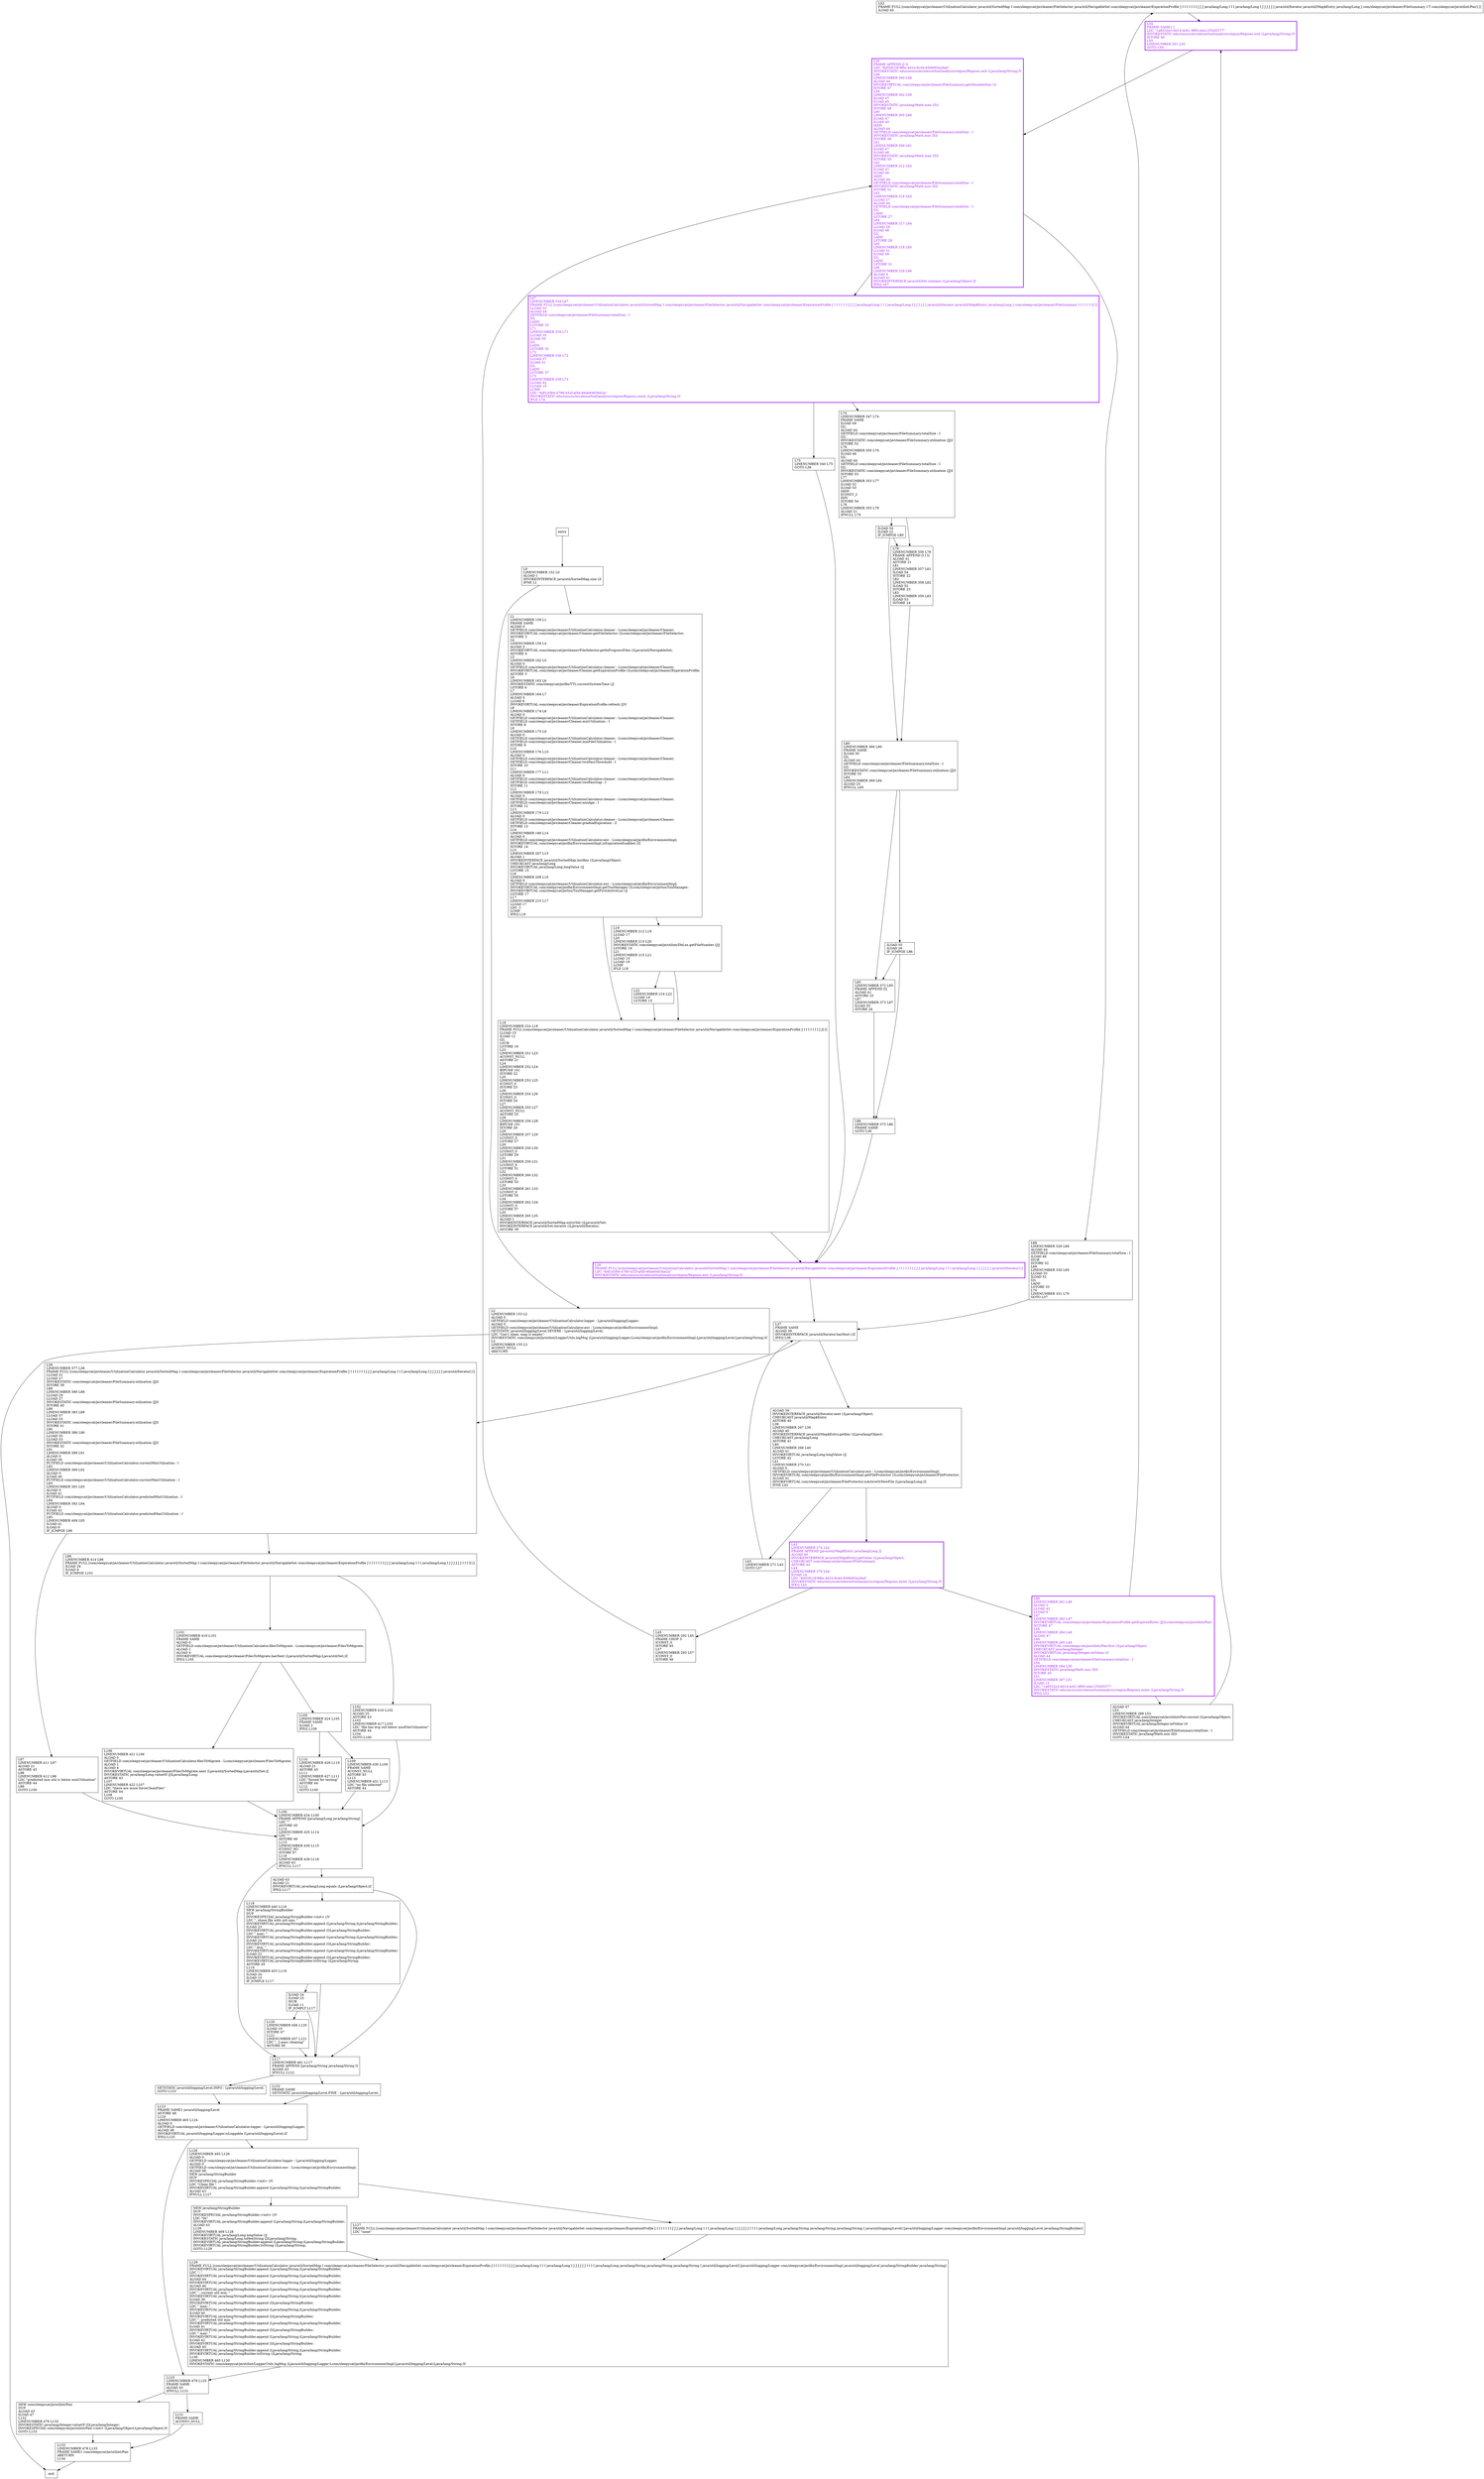 digraph getBestFile {
node [shape=record];
1964117592 [label="L52\lFRAME FULL [com/sleepycat/je/cleaner/UtilizationCalculator java/util/SortedMap I com/sleepycat/je/cleaner/FileSelector java/util/NavigableSet com/sleepycat/je/cleaner/ExpirationProfile J I I I I I I I J J J java/lang/Long I I I java/lang/Long I J J J J J J java/util/Iterator java/util/Map$Entry java/lang/Long J com/sleepycat/je/cleaner/FileSummary I T com/sleepycat/je/utilint/Pair] []\lILOAD 45\l"];
24404443 [label="L123\lFRAME SAME1 java/util/logging/Level\lASTORE 48\lL124\lLINENUMBER 463 L124\lALOAD 0\lGETFIELD com/sleepycat/je/cleaner/UtilizationCalculator.logger : Ljava/util/logging/Logger;\lALOAD 48\lINVOKEVIRTUAL java/util/logging/Logger.isLoggable (Ljava/util/logging/Level;)Z\lIFEQ L125\l"];
1315447704 [label="L125\lLINENUMBER 478 L125\lFRAME SAME\lALOAD 43\lIFNULL L131\l"];
1062254208 [label="L0\lLINENUMBER 152 L0\lALOAD 1\lINVOKEINTERFACE java/util/SortedMap.size ()I\lIFNE L1\l"];
929856893 [label="L100\lLINENUMBER 434 L100\lFRAME APPEND [java/lang/Long java/lang/String]\lLDC \"\"\lASTORE 45\lL114\lLINENUMBER 435 L114\lLDC \"\"\lASTORE 46\lL115\lLINENUMBER 436 L115\lICONST_M1\lISTORE 47\lL116\lLINENUMBER 438 L116\lALOAD 43\lIFNULL L117\l"];
1881218549 [label="L74\lLINENUMBER 347 L74\lFRAME SAME\lILOAD 49\lI2L\lALOAD 44\lGETFIELD com/sleepycat/je/cleaner/FileSummary.totalSize : I\lI2L\lINVOKESTATIC com/sleepycat/je/cleaner/FileSummary.utilization (JJ)I\lISTORE 52\lL76\lLINENUMBER 350 L76\lILOAD 48\lI2L\lALOAD 44\lGETFIELD com/sleepycat/je/cleaner/FileSummary.totalSize : I\lI2L\lINVOKESTATIC com/sleepycat/je/cleaner/FileSummary.utilization (JJ)I\lISTORE 53\lL77\lLINENUMBER 353 L77\lILOAD 52\lILOAD 53\lIADD\lICONST_2\lIDIV\lISTORE 54\lL78\lLINENUMBER 355 L78\lALOAD 21\lIFNULL L79\l"];
2105078741 [label="ALOAD 39\lINVOKEINTERFACE java/util/Iterator.next ()Ljava/lang/Object;\lCHECKCAST java/util/Map$Entry\lASTORE 40\lL39\lLINENUMBER 267 L39\lALOAD 40\lINVOKEINTERFACE java/util/Map$Entry.getKey ()Ljava/lang/Object;\lCHECKCAST java/lang/Long\lASTORE 41\lL40\lLINENUMBER 268 L40\lALOAD 41\lINVOKEVIRTUAL java/lang/Long.longValue ()J\lLSTORE 42\lL41\lLINENUMBER 270 L41\lALOAD 0\lGETFIELD com/sleepycat/je/cleaner/UtilizationCalculator.env : Lcom/sleepycat/je/dbi/EnvironmentImpl;\lINVOKEVIRTUAL com/sleepycat/je/dbi/EnvironmentImpl.getFileProtector ()Lcom/sleepycat/je/cleaner/FileProtector;\lALOAD 41\lINVOKEVIRTUAL com/sleepycat/je/cleaner/FileProtector.isActiveOrNewFile (Ljava/lang/Long;)Z\lIFNE L42\l"];
900073076 [label="L36\lFRAME FULL [com/sleepycat/je/cleaner/UtilizationCalculator java/util/SortedMap I com/sleepycat/je/cleaner/FileSelector java/util/NavigableSet com/sleepycat/je/cleaner/ExpirationProfile J I I I I I I I J J J java/lang/Long I I I java/lang/Long I J J J J J J java/util/Iterator] []\lLDC \"6df1d384-4799-432f-af4b-66de6463be2a\"\lINVOKESTATIC edu/cmu/cs/mvelezce/tool/analysis/region/Regions.exit (Ljava/lang/String;)V\l"];
1199894489 [label="L101\lLINENUMBER 419 L101\lFRAME SAME\lALOAD 0\lGETFIELD com/sleepycat/je/cleaner/UtilizationCalculator.filesToMigrate : Lcom/sleepycat/je/cleaner/FilesToMigrate;\lALOAD 1\lALOAD 4\lINVOKEVIRTUAL com/sleepycat/je/cleaner/FilesToMigrate.hasNext (Ljava/util/SortedMap;Ljava/util/Set;)Z\lIFEQ L105\l"];
8415638 [label="ILOAD 54\lILOAD 22\lIF_ICMPGE L80\l"];
443401609 [label="L68\lLINENUMBER 329 L68\lALOAD 44\lGETFIELD com/sleepycat/je/cleaner/FileSummary.totalSize : I\lILOAD 48\lISUB\lISTORE 52\lL69\lLINENUMBER 330 L69\lLLOAD 33\lILOAD 52\lI2L\lLADD\lLSTORE 33\lL70\lLINENUMBER 331 L70\lGOTO L37\l"];
257650296 [label="L43\lLINENUMBER 271 L43\lGOTO L37\l"];
1530638839 [label="NEW com/sleepycat/je/utilint/Pair\lDUP\lALOAD 43\lILOAD 47\lL132\lLINENUMBER 479 L132\lINVOKESTATIC java/lang/Integer.valueOf (I)Ljava/lang/Integer;\lINVOKESPECIAL com/sleepycat/je/utilint/Pair.\<init\> (Ljava/lang/Object;Ljava/lang/Object;)V\lGOTO L133\l"];
224063653 [label="L1\lLINENUMBER 158 L1\lFRAME SAME\lALOAD 0\lGETFIELD com/sleepycat/je/cleaner/UtilizationCalculator.cleaner : Lcom/sleepycat/je/cleaner/Cleaner;\lINVOKEVIRTUAL com/sleepycat/je/cleaner/Cleaner.getFileSelector ()Lcom/sleepycat/je/cleaner/FileSelector;\lASTORE 3\lL4\lLINENUMBER 159 L4\lALOAD 3\lINVOKEVIRTUAL com/sleepycat/je/cleaner/FileSelector.getInProgressFiles ()Ljava/util/NavigableSet;\lASTORE 4\lL5\lLINENUMBER 162 L5\lALOAD 0\lGETFIELD com/sleepycat/je/cleaner/UtilizationCalculator.cleaner : Lcom/sleepycat/je/cleaner/Cleaner;\lINVOKEVIRTUAL com/sleepycat/je/cleaner/Cleaner.getExpirationProfile ()Lcom/sleepycat/je/cleaner/ExpirationProfile;\lASTORE 5\lL6\lLINENUMBER 163 L6\lINVOKESTATIC com/sleepycat/je/dbi/TTL.currentSystemTime ()J\lLSTORE 6\lL7\lLINENUMBER 164 L7\lALOAD 5\lLLOAD 6\lINVOKEVIRTUAL com/sleepycat/je/cleaner/ExpirationProfile.refresh (J)V\lL8\lLINENUMBER 174 L8\lALOAD 0\lGETFIELD com/sleepycat/je/cleaner/UtilizationCalculator.cleaner : Lcom/sleepycat/je/cleaner/Cleaner;\lGETFIELD com/sleepycat/je/cleaner/Cleaner.minUtilization : I\lISTORE 8\lL9\lLINENUMBER 175 L9\lALOAD 0\lGETFIELD com/sleepycat/je/cleaner/UtilizationCalculator.cleaner : Lcom/sleepycat/je/cleaner/Cleaner;\lGETFIELD com/sleepycat/je/cleaner/Cleaner.minFileUtilization : I\lISTORE 9\lL10\lLINENUMBER 176 L10\lALOAD 0\lGETFIELD com/sleepycat/je/cleaner/UtilizationCalculator.cleaner : Lcom/sleepycat/je/cleaner/Cleaner;\lGETFIELD com/sleepycat/je/cleaner/Cleaner.twoPassThreshold : I\lISTORE 10\lL11\lLINENUMBER 177 L11\lALOAD 0\lGETFIELD com/sleepycat/je/cleaner/UtilizationCalculator.cleaner : Lcom/sleepycat/je/cleaner/Cleaner;\lGETFIELD com/sleepycat/je/cleaner/Cleaner.twoPassGap : I\lISTORE 11\lL12\lLINENUMBER 178 L12\lALOAD 0\lGETFIELD com/sleepycat/je/cleaner/UtilizationCalculator.cleaner : Lcom/sleepycat/je/cleaner/Cleaner;\lGETFIELD com/sleepycat/je/cleaner/Cleaner.minAge : I\lISTORE 12\lL13\lLINENUMBER 179 L13\lALOAD 0\lGETFIELD com/sleepycat/je/cleaner/UtilizationCalculator.cleaner : Lcom/sleepycat/je/cleaner/Cleaner;\lGETFIELD com/sleepycat/je/cleaner/Cleaner.gradualExpiration : Z\lISTORE 13\lL14\lLINENUMBER 180 L14\lALOAD 0\lGETFIELD com/sleepycat/je/cleaner/UtilizationCalculator.env : Lcom/sleepycat/je/dbi/EnvironmentImpl;\lINVOKEVIRTUAL com/sleepycat/je/dbi/EnvironmentImpl.isExpirationEnabled ()Z\lISTORE 14\lL15\lLINENUMBER 207 L15\lALOAD 1\lINVOKEINTERFACE java/util/SortedMap.lastKey ()Ljava/lang/Object;\lCHECKCAST java/lang/Long\lINVOKEVIRTUAL java/lang/Long.longValue ()J\lLSTORE 15\lL16\lLINENUMBER 208 L16\lALOAD 0\lGETFIELD com/sleepycat/je/cleaner/UtilizationCalculator.env : Lcom/sleepycat/je/dbi/EnvironmentImpl;\lINVOKEVIRTUAL com/sleepycat/je/dbi/EnvironmentImpl.getTxnManager ()Lcom/sleepycat/je/txn/TxnManager;\lINVOKEVIRTUAL com/sleepycat/je/txn/TxnManager.getFirstActiveLsn ()J\lLSTORE 17\lL17\lLINENUMBER 210 L17\lLLOAD 17\lLDC -1\lLCMP\lIFEQ L18\l"];
1364058917 [label="ILOAD 24\lILOAD 23\lISUB\lILOAD 11\lIF_ICMPLT L117\l"];
1674899618 [label="L37\lFRAME SAME\lALOAD 39\lINVOKEINTERFACE java/util/Iterator.hasNext ()Z\lIFEQ L38\l"];
172711139 [label="L38\lLINENUMBER 377 L38\lFRAME FULL [com/sleepycat/je/cleaner/UtilizationCalculator java/util/SortedMap I com/sleepycat/je/cleaner/FileSelector java/util/NavigableSet com/sleepycat/je/cleaner/ExpirationProfile J I I I I I I I J J J java/lang/Long I I I java/lang/Long I J J J J J J java/util/Iterator] []\lLLOAD 31\lLLOAD 27\lINVOKESTATIC com/sleepycat/je/cleaner/FileSummary.utilization (JJ)I\lISTORE 39\lL88\lLINENUMBER 380 L88\lLLOAD 29\lLLOAD 27\lINVOKESTATIC com/sleepycat/je/cleaner/FileSummary.utilization (JJ)I\lISTORE 40\lL89\lLINENUMBER 383 L89\lLLOAD 37\lLLOAD 33\lINVOKESTATIC com/sleepycat/je/cleaner/FileSummary.utilization (JJ)I\lISTORE 41\lL90\lLINENUMBER 386 L90\lLLOAD 35\lLLOAD 33\lINVOKESTATIC com/sleepycat/je/cleaner/FileSummary.utilization (JJ)I\lISTORE 42\lL91\lLINENUMBER 389 L91\lALOAD 0\lILOAD 39\lPUTFIELD com/sleepycat/je/cleaner/UtilizationCalculator.currentMinUtilization : I\lL92\lLINENUMBER 390 L92\lALOAD 0\lILOAD 40\lPUTFIELD com/sleepycat/je/cleaner/UtilizationCalculator.currentMaxUtilization : I\lL93\lLINENUMBER 391 L93\lALOAD 0\lILOAD 41\lPUTFIELD com/sleepycat/je/cleaner/UtilizationCalculator.predictedMinUtilization : I\lL94\lLINENUMBER 392 L94\lALOAD 0\lILOAD 42\lPUTFIELD com/sleepycat/je/cleaner/UtilizationCalculator.predictedMaxUtilization : I\lL95\lLINENUMBER 409 L95\lILOAD 41\lILOAD 8\lIF_ICMPGE L96\l"];
1675603360 [label="L19\lLINENUMBER 212 L19\lLLOAD 17\lL20\lLINENUMBER 213 L20\lINVOKESTATIC com/sleepycat/je/utilint/DbLsn.getFileNumber (J)J\lLSTORE 19\lL21\lLINENUMBER 215 L21\lLLOAD 15\lLLOAD 19\lLCMP\lIFLE L18\l"];
1069163325 [label="L102\lLINENUMBER 416 L102\lALOAD 25\lASTORE 43\lL103\lLINENUMBER 417 L103\lLDC \"file has avg util below minFileUtilization\"\lASTORE 44\lL104\lGOTO L100\l"];
708214419 [label="L54\lFRAME SAME1 I\lLDC \"1a8532e3-dd14-4c61-9f65-e4a125545377\"\lINVOKESTATIC edu/cmu/cs/mvelezce/tool/analysis/region/Regions.exit (Ljava/lang/String;)V\lISTORE 46\lL55\lLINENUMBER 291 L55\lGOTO L56\l"];
629016615 [label="ILOAD 55\lILOAD 26\lIF_ICMPGE L86\l"];
954723689 [label="L79\lLINENUMBER 356 L79\lFRAME APPEND [I I I]\lALOAD 41\lASTORE 21\lL81\lLINENUMBER 357 L81\lILOAD 54\lISTORE 22\lL82\lLINENUMBER 358 L82\lILOAD 52\lISTORE 23\lL83\lLINENUMBER 359 L83\lILOAD 53\lISTORE 24\l"];
410931765 [label="L110\lLINENUMBER 426 L110\lALOAD 21\lASTORE 43\lL111\lLINENUMBER 427 L111\lLDC \"forced for testing\"\lASTORE 44\lL112\lGOTO L100\l"];
220040730 [label="L117\lLINENUMBER 461 L117\lFRAME APPEND [java/lang/String java/lang/String I]\lALOAD 43\lIFNULL L122\l"];
565847109 [label="L86\lLINENUMBER 375 L86\lFRAME SAME\lGOTO L36\l"];
1280452839 [label="L75\lLINENUMBER 340 L75\lGOTO L36\l"];
2137552114 [label="L56\lFRAME APPEND [I I]\lLDC \"8d55810f-9f6e-4d1b-8c4d-65f4093a2fad\"\lINVOKESTATIC edu/cmu/cs/mvelezce/tool/analysis/region/Regions.exit (Ljava/lang/String;)V\lL58\lLINENUMBER 300 L58\lALOAD 44\lINVOKEVIRTUAL com/sleepycat/je/cleaner/FileSummary.getObsoleteSize ()I\lISTORE 47\lL59\lLINENUMBER 302 L59\lILOAD 47\lILOAD 45\lINVOKESTATIC java/lang/Math.max (II)I\lISTORE 48\lL60\lLINENUMBER 305 L60\lILOAD 47\lILOAD 45\lIADD\lALOAD 44\lGETFIELD com/sleepycat/je/cleaner/FileSummary.totalSize : I\lINVOKESTATIC java/lang/Math.min (II)I\lISTORE 49\lL61\lLINENUMBER 309 L61\lILOAD 47\lILOAD 46\lINVOKESTATIC java/lang/Math.max (II)I\lISTORE 50\lL62\lLINENUMBER 312 L62\lILOAD 47\lILOAD 46\lIADD\lALOAD 44\lGETFIELD com/sleepycat/je/cleaner/FileSummary.totalSize : I\lINVOKESTATIC java/lang/Math.min (II)I\lISTORE 51\lL63\lLINENUMBER 316 L63\lLLOAD 27\lALOAD 44\lGETFIELD com/sleepycat/je/cleaner/FileSummary.totalSize : I\lI2L\lLADD\lLSTORE 27\lL64\lLINENUMBER 317 L64\lLLOAD 29\lILOAD 48\lI2L\lLADD\lLSTORE 29\lL65\lLINENUMBER 318 L65\lLLOAD 31\lILOAD 49\lI2L\lLADD\lLSTORE 31\lL66\lLINENUMBER 328 L66\lALOAD 4\lALOAD 41\lINVOKEINTERFACE java/util/Set.contains (Ljava/lang/Object;)Z\lIFEQ L67\l"];
1905420854 [label="L45\lLINENUMBER 292 L45\lFRAME CHOP 3\lICONST_0\lISTORE 45\lL57\lLINENUMBER 293 L57\lICONST_0\lISTORE 46\l"];
578102596 [label="L85\lLINENUMBER 372 L85\lFRAME APPEND [I]\lALOAD 41\lASTORE 25\lL87\lLINENUMBER 373 L87\lILOAD 55\lISTORE 26\l"];
1115349385 [label="L106\lLINENUMBER 421 L106\lALOAD 0\lGETFIELD com/sleepycat/je/cleaner/UtilizationCalculator.filesToMigrate : Lcom/sleepycat/je/cleaner/FilesToMigrate;\lALOAD 1\lALOAD 4\lINVOKEVIRTUAL com/sleepycat/je/cleaner/FilesToMigrate.next (Ljava/util/SortedMap;Ljava/util/Set;)J\lINVOKESTATIC java/lang/Long.valueOf (J)Ljava/lang/Long;\lASTORE 43\lL107\lLINENUMBER 422 L107\lLDC \"there are more forceCleanFiles\"\lASTORE 44\lL108\lGOTO L100\l"];
1864572141 [label="L22\lLINENUMBER 216 L22\lLLOAD 19\lLSTORE 15\l"];
1501688998 [label="L18\lLINENUMBER 224 L18\lFRAME FULL [com/sleepycat/je/cleaner/UtilizationCalculator java/util/SortedMap I com/sleepycat/je/cleaner/FileSelector java/util/NavigableSet com/sleepycat/je/cleaner/ExpirationProfile J I I I I I I I J J] []\lLLOAD 15\lILOAD 12\lI2L\lLSUB\lLSTORE 19\lL23\lLINENUMBER 251 L23\lACONST_NULL\lASTORE 21\lL24\lLINENUMBER 252 L24\lBIPUSH 101\lISTORE 22\lL25\lLINENUMBER 253 L25\lICONST_0\lISTORE 23\lL26\lLINENUMBER 254 L26\lICONST_0\lISTORE 24\lL27\lLINENUMBER 255 L27\lACONST_NULL\lASTORE 25\lL28\lLINENUMBER 256 L28\lBIPUSH 101\lISTORE 26\lL29\lLINENUMBER 257 L29\lLCONST_0\lLSTORE 27\lL30\lLINENUMBER 258 L30\lLCONST_0\lLSTORE 29\lL31\lLINENUMBER 259 L31\lLCONST_0\lLSTORE 31\lL32\lLINENUMBER 260 L32\lLCONST_0\lLSTORE 33\lL33\lLINENUMBER 261 L33\lLCONST_0\lLSTORE 35\lL34\lLINENUMBER 262 L34\lLCONST_0\lLSTORE 37\lL35\lLINENUMBER 265 L35\lALOAD 1\lINVOKEINTERFACE java/util/SortedMap.entrySet ()Ljava/util/Set;\lINVOKEINTERFACE java/util/Set.iterator ()Ljava/util/Iterator;\lASTORE 39\l"];
1775383190 [label="L97\lLINENUMBER 411 L97\lALOAD 21\lASTORE 43\lL98\lLINENUMBER 412 L98\lLDC \"predicted min util is below minUtilization\"\lASTORE 44\lL99\lGOTO L100\l"];
380234542 [label="L105\lLINENUMBER 424 L105\lFRAME SAME\lILOAD 2\lIFEQ L109\l"];
1983063045 [label="L109\lLINENUMBER 430 L109\lFRAME SAME\lACONST_NULL\lASTORE 43\lL113\lLINENUMBER 431 L113\lLDC \"no file selected\"\lASTORE 44\l"];
1412752396 [label="ALOAD 43\lALOAD 21\lINVOKEVIRTUAL java/lang/Long.equals (Ljava/lang/Object;)Z\lIFEQ L117\l"];
818010696 [label="L120\lLINENUMBER 456 L120\lILOAD 10\lISTORE 47\lL121\lLINENUMBER 457 L121\lLDC \", 2-pass cleaning\"\lASTORE 46\l"];
1010311355 [label="L96\lLINENUMBER 414 L96\lFRAME FULL [com/sleepycat/je/cleaner/UtilizationCalculator java/util/SortedMap I com/sleepycat/je/cleaner/FileSelector java/util/NavigableSet com/sleepycat/je/cleaner/ExpirationProfile J I I I I I I I J J J java/lang/Long I I I java/lang/Long I J J J J J J I I I I] []\lILOAD 26\lILOAD 9\lIF_ICMPGE L101\l"];
1263455953 [label="L42\lLINENUMBER 274 L42\lFRAME APPEND [java/util/Map$Entry java/lang/Long J]\lALOAD 40\lINVOKEINTERFACE java/util/Map$Entry.getValue ()Ljava/lang/Object;\lCHECKCAST com/sleepycat/je/cleaner/FileSummary\lASTORE 44\lL44\lLINENUMBER 279 L44\lILOAD 14\lLDC \"8d55810f-9f6e-4d1b-8c4d-65f4093a2fad\"\lINVOKESTATIC edu/cmu/cs/mvelezce/tool/analysis/region/Regions.enter (Ljava/lang/String;)V\lIFEQ L45\l"];
560897187 [label="L46\lLINENUMBER 281 L46\lALOAD 5\lLLOAD 42\lLLOAD 6\lL47\lLINENUMBER 282 L47\lINVOKEVIRTUAL com/sleepycat/je/cleaner/ExpirationProfile.getExpiredBytes (JJ)Lcom/sleepycat/je/utilint/Pair;\lASTORE 47\lL48\lLINENUMBER 284 L48\lALOAD 47\lL49\lLINENUMBER 285 L49\lINVOKEVIRTUAL com/sleepycat/je/utilint/Pair.first ()Ljava/lang/Object;\lCHECKCAST java/lang/Integer\lINVOKEVIRTUAL java/lang/Integer.intValue ()I\lALOAD 44\lGETFIELD com/sleepycat/je/cleaner/FileSummary.totalSize : I\lL50\lLINENUMBER 284 L50\lINVOKESTATIC java/lang/Math.min (II)I\lISTORE 45\lL51\lLINENUMBER 287 L51\lILOAD 13\lLDC \"1a8532e3-dd14-4c61-9f65-e4a125545377\"\lINVOKESTATIC edu/cmu/cs/mvelezce/tool/analysis/region/Regions.enter (Ljava/lang/String;)V\lIFEQ L52\l"];
2025198278 [label="L80\lLINENUMBER 366 L80\lFRAME SAME\lILOAD 50\lI2L\lALOAD 44\lGETFIELD com/sleepycat/je/cleaner/FileSummary.totalSize : I\lI2L\lINVOKESTATIC com/sleepycat/je/cleaner/FileSummary.utilization (JJ)I\lISTORE 55\lL84\lLINENUMBER 369 L84\lALOAD 25\lIFNULL L85\l"];
1071245351 [label="L126\lLINENUMBER 465 L126\lALOAD 0\lGETFIELD com/sleepycat/je/cleaner/UtilizationCalculator.logger : Ljava/util/logging/Logger;\lALOAD 0\lGETFIELD com/sleepycat/je/cleaner/UtilizationCalculator.env : Lcom/sleepycat/je/dbi/EnvironmentImpl;\lALOAD 48\lNEW java/lang/StringBuilder\lDUP\lINVOKESPECIAL java/lang/StringBuilder.\<init\> ()V\lLDC \"Clean file \"\lINVOKEVIRTUAL java/lang/StringBuilder.append (Ljava/lang/String;)Ljava/lang/StringBuilder;\lALOAD 43\lIFNULL L127\l"];
1134976216 [label="GETSTATIC java/util/logging/Level.INFO : Ljava/util/logging/Level;\lGOTO L123\l"];
1490466745 [label="L131\lFRAME SAME\lACONST_NULL\l"];
1769616559 [label="L67\lLINENUMBER 334 L67\lFRAME FULL [com/sleepycat/je/cleaner/UtilizationCalculator java/util/SortedMap I com/sleepycat/je/cleaner/FileSelector java/util/NavigableSet com/sleepycat/je/cleaner/ExpirationProfile J I I I I I I I J J J java/lang/Long I I I java/lang/Long I J J J J J J java/util/Iterator java/util/Map$Entry java/lang/Long J com/sleepycat/je/cleaner/FileSummary I I I I I I I] []\lLLOAD 33\lALOAD 44\lGETFIELD com/sleepycat/je/cleaner/FileSummary.totalSize : I\lI2L\lLADD\lLSTORE 33\lL71\lLINENUMBER 335 L71\lLLOAD 35\lILOAD 50\lI2L\lLADD\lLSTORE 35\lL72\lLINENUMBER 336 L72\lLLOAD 37\lILOAD 51\lI2L\lLADD\lLSTORE 37\lL73\lLINENUMBER 339 L73\lLLOAD 42\lLLOAD 19\lLCMP\lLDC \"6df1d384-4799-432f-af4b-66de6463be2a\"\lINVOKESTATIC edu/cmu/cs/mvelezce/tool/analysis/region/Regions.enter (Ljava/lang/String;)V\lIFLE L74\l"];
1217883757 [label="ALOAD 47\lL53\lLINENUMBER 288 L53\lINVOKEVIRTUAL com/sleepycat/je/utilint/Pair.second ()Ljava/lang/Object;\lCHECKCAST java/lang/Integer\lINVOKEVIRTUAL java/lang/Integer.intValue ()I\lALOAD 44\lGETFIELD com/sleepycat/je/cleaner/FileSummary.totalSize : I\lINVOKESTATIC java/lang/Math.min (II)I\lGOTO L54\l"];
1413491716 [label="L129\lFRAME FULL [com/sleepycat/je/cleaner/UtilizationCalculator java/util/SortedMap I com/sleepycat/je/cleaner/FileSelector java/util/NavigableSet com/sleepycat/je/cleaner/ExpirationProfile J I I I I I I I J J J java/lang/Long I I I java/lang/Long I J J J J J J I I I I java/lang/Long java/lang/String java/lang/String java/lang/String I java/util/logging/Level] [java/util/logging/Logger com/sleepycat/je/dbi/EnvironmentImpl java/util/logging/Level java/lang/StringBuilder java/lang/String]\lINVOKEVIRTUAL java/lang/StringBuilder.append (Ljava/lang/String;)Ljava/lang/StringBuilder;\lLDC \": \"\lINVOKEVIRTUAL java/lang/StringBuilder.append (Ljava/lang/String;)Ljava/lang/StringBuilder;\lALOAD 44\lINVOKEVIRTUAL java/lang/StringBuilder.append (Ljava/lang/String;)Ljava/lang/StringBuilder;\lALOAD 46\lINVOKEVIRTUAL java/lang/StringBuilder.append (Ljava/lang/String;)Ljava/lang/StringBuilder;\lLDC \", current util min: \"\lINVOKEVIRTUAL java/lang/StringBuilder.append (Ljava/lang/String;)Ljava/lang/StringBuilder;\lILOAD 39\lINVOKEVIRTUAL java/lang/StringBuilder.append (I)Ljava/lang/StringBuilder;\lLDC \" max: \"\lINVOKEVIRTUAL java/lang/StringBuilder.append (Ljava/lang/String;)Ljava/lang/StringBuilder;\lILOAD 40\lINVOKEVIRTUAL java/lang/StringBuilder.append (I)Ljava/lang/StringBuilder;\lLDC \", predicted util min: \"\lINVOKEVIRTUAL java/lang/StringBuilder.append (Ljava/lang/String;)Ljava/lang/StringBuilder;\lILOAD 41\lINVOKEVIRTUAL java/lang/StringBuilder.append (I)Ljava/lang/StringBuilder;\lLDC \" max: \"\lINVOKEVIRTUAL java/lang/StringBuilder.append (Ljava/lang/String;)Ljava/lang/StringBuilder;\lILOAD 42\lINVOKEVIRTUAL java/lang/StringBuilder.append (I)Ljava/lang/StringBuilder;\lALOAD 45\lINVOKEVIRTUAL java/lang/StringBuilder.append (Ljava/lang/String;)Ljava/lang/StringBuilder;\lINVOKEVIRTUAL java/lang/StringBuilder.toString ()Ljava/lang/String;\lL130\lLINENUMBER 465 L130\lINVOKESTATIC com/sleepycat/je/utilint/LoggerUtils.logMsg (Ljava/util/logging/Logger;Lcom/sleepycat/je/dbi/EnvironmentImpl;Ljava/util/logging/Level;Ljava/lang/String;)V\l"];
1058994646 [label="L122\lFRAME SAME\lGETSTATIC java/util/logging/Level.FINE : Ljava/util/logging/Level;\l"];
108049354 [label="L127\lFRAME FULL [com/sleepycat/je/cleaner/UtilizationCalculator java/util/SortedMap I com/sleepycat/je/cleaner/FileSelector java/util/NavigableSet com/sleepycat/je/cleaner/ExpirationProfile J I I I I I I I J J J java/lang/Long I I I java/lang/Long I J J J J J J I I I I java/lang/Long java/lang/String java/lang/String java/lang/String I java/util/logging/Level] [java/util/logging/Logger com/sleepycat/je/dbi/EnvironmentImpl java/util/logging/Level java/lang/StringBuilder]\lLDC \"none\"\l"];
615014502 [label="NEW java/lang/StringBuilder\lDUP\lINVOKESPECIAL java/lang/StringBuilder.\<init\> ()V\lLDC \"0x\"\lINVOKEVIRTUAL java/lang/StringBuilder.append (Ljava/lang/String;)Ljava/lang/StringBuilder;\lALOAD 43\lL128\lLINENUMBER 469 L128\lINVOKEVIRTUAL java/lang/Long.longValue ()J\lINVOKESTATIC java/lang/Long.toHexString (J)Ljava/lang/String;\lINVOKEVIRTUAL java/lang/StringBuilder.append (Ljava/lang/String;)Ljava/lang/StringBuilder;\lINVOKEVIRTUAL java/lang/StringBuilder.toString ()Ljava/lang/String;\lGOTO L129\l"];
1423639915 [label="L2\lLINENUMBER 153 L2\lALOAD 0\lGETFIELD com/sleepycat/je/cleaner/UtilizationCalculator.logger : Ljava/util/logging/Logger;\lALOAD 0\lGETFIELD com/sleepycat/je/cleaner/UtilizationCalculator.env : Lcom/sleepycat/je/dbi/EnvironmentImpl;\lGETSTATIC java/util/logging/Level.SEVERE : Ljava/util/logging/Level;\lLDC \"Can't clean, map is empty.\"\lINVOKESTATIC com/sleepycat/je/utilint/LoggerUtils.logMsg (Ljava/util/logging/Logger;Lcom/sleepycat/je/dbi/EnvironmentImpl;Ljava/util/logging/Level;Ljava/lang/String;)V\lL3\lLINENUMBER 155 L3\lACONST_NULL\lARETURN\l"];
1058686869 [label="L133\lLINENUMBER 478 L133\lFRAME SAME1 com/sleepycat/je/utilint/Pair\lARETURN\lL134\l"];
994632067 [label="L118\lLINENUMBER 440 L118\lNEW java/lang/StringBuilder\lDUP\lINVOKESPECIAL java/lang/StringBuilder.\<init\> ()V\lLDC \", chose file with util min: \"\lINVOKEVIRTUAL java/lang/StringBuilder.append (Ljava/lang/String;)Ljava/lang/StringBuilder;\lILOAD 23\lINVOKEVIRTUAL java/lang/StringBuilder.append (I)Ljava/lang/StringBuilder;\lLDC \" max: \"\lINVOKEVIRTUAL java/lang/StringBuilder.append (Ljava/lang/String;)Ljava/lang/StringBuilder;\lILOAD 24\lINVOKEVIRTUAL java/lang/StringBuilder.append (I)Ljava/lang/StringBuilder;\lLDC \" avg: \"\lINVOKEVIRTUAL java/lang/StringBuilder.append (Ljava/lang/String;)Ljava/lang/StringBuilder;\lILOAD 22\lINVOKEVIRTUAL java/lang/StringBuilder.append (I)Ljava/lang/StringBuilder;\lINVOKEVIRTUAL java/lang/StringBuilder.toString ()Ljava/lang/String;\lASTORE 45\lL119\lLINENUMBER 453 L119\lILOAD 24\lILOAD 10\lIF_ICMPLE L117\l"];
entry;
exit;
1964117592 -> 708214419;
24404443 -> 1071245351;
24404443 -> 1315447704;
1315447704 -> 1530638839;
1315447704 -> 1490466745;
1062254208 -> 1423639915;
1062254208 -> 224063653;
929856893 -> 1412752396;
929856893 -> 220040730;
1881218549 -> 954723689;
1881218549 -> 8415638;
2105078741 -> 1263455953;
2105078741 -> 257650296;
900073076 -> 1674899618;
1199894489 -> 380234542;
1199894489 -> 1115349385;
8415638 -> 954723689;
8415638 -> 2025198278;
443401609 -> 1674899618;
257650296 -> 1674899618;
1530638839 -> 1058686869;
224063653 -> 1675603360;
224063653 -> 1501688998;
1364058917 -> 818010696;
1364058917 -> 220040730;
entry -> 1062254208;
1674899618 -> 172711139;
1674899618 -> 2105078741;
172711139 -> 1010311355;
172711139 -> 1775383190;
1675603360 -> 1864572141;
1675603360 -> 1501688998;
1069163325 -> 929856893;
708214419 -> 2137552114;
629016615 -> 578102596;
629016615 -> 565847109;
954723689 -> 2025198278;
410931765 -> 929856893;
220040730 -> 1058994646;
220040730 -> 1134976216;
565847109 -> 900073076;
1280452839 -> 900073076;
2137552114 -> 1769616559;
2137552114 -> 443401609;
1905420854 -> 2137552114;
578102596 -> 565847109;
1115349385 -> 929856893;
1864572141 -> 1501688998;
1501688998 -> 900073076;
1775383190 -> 929856893;
380234542 -> 1983063045;
380234542 -> 410931765;
1983063045 -> 929856893;
1412752396 -> 220040730;
1412752396 -> 994632067;
818010696 -> 220040730;
1010311355 -> 1199894489;
1010311355 -> 1069163325;
1263455953 -> 1905420854;
1263455953 -> 560897187;
560897187 -> 1217883757;
560897187 -> 1964117592;
2025198278 -> 629016615;
2025198278 -> 578102596;
1071245351 -> 108049354;
1071245351 -> 615014502;
1134976216 -> 24404443;
1490466745 -> 1058686869;
1769616559 -> 1280452839;
1769616559 -> 1881218549;
1217883757 -> 708214419;
1413491716 -> 1315447704;
1058994646 -> 24404443;
108049354 -> 1413491716;
615014502 -> 1413491716;
1423639915 -> exit;
1058686869 -> exit;
994632067 -> 220040730;
994632067 -> 1364058917;
708214419[fontcolor="purple", penwidth=3, color="purple"];
1769616559[fontcolor="purple", penwidth=3, color="purple"];
2137552114[fontcolor="purple", penwidth=3, color="purple"];
1263455953[fontcolor="purple", penwidth=3, color="purple"];
560897187[fontcolor="purple", penwidth=3, color="purple"];
900073076[fontcolor="purple", penwidth=3, color="purple"];
}
